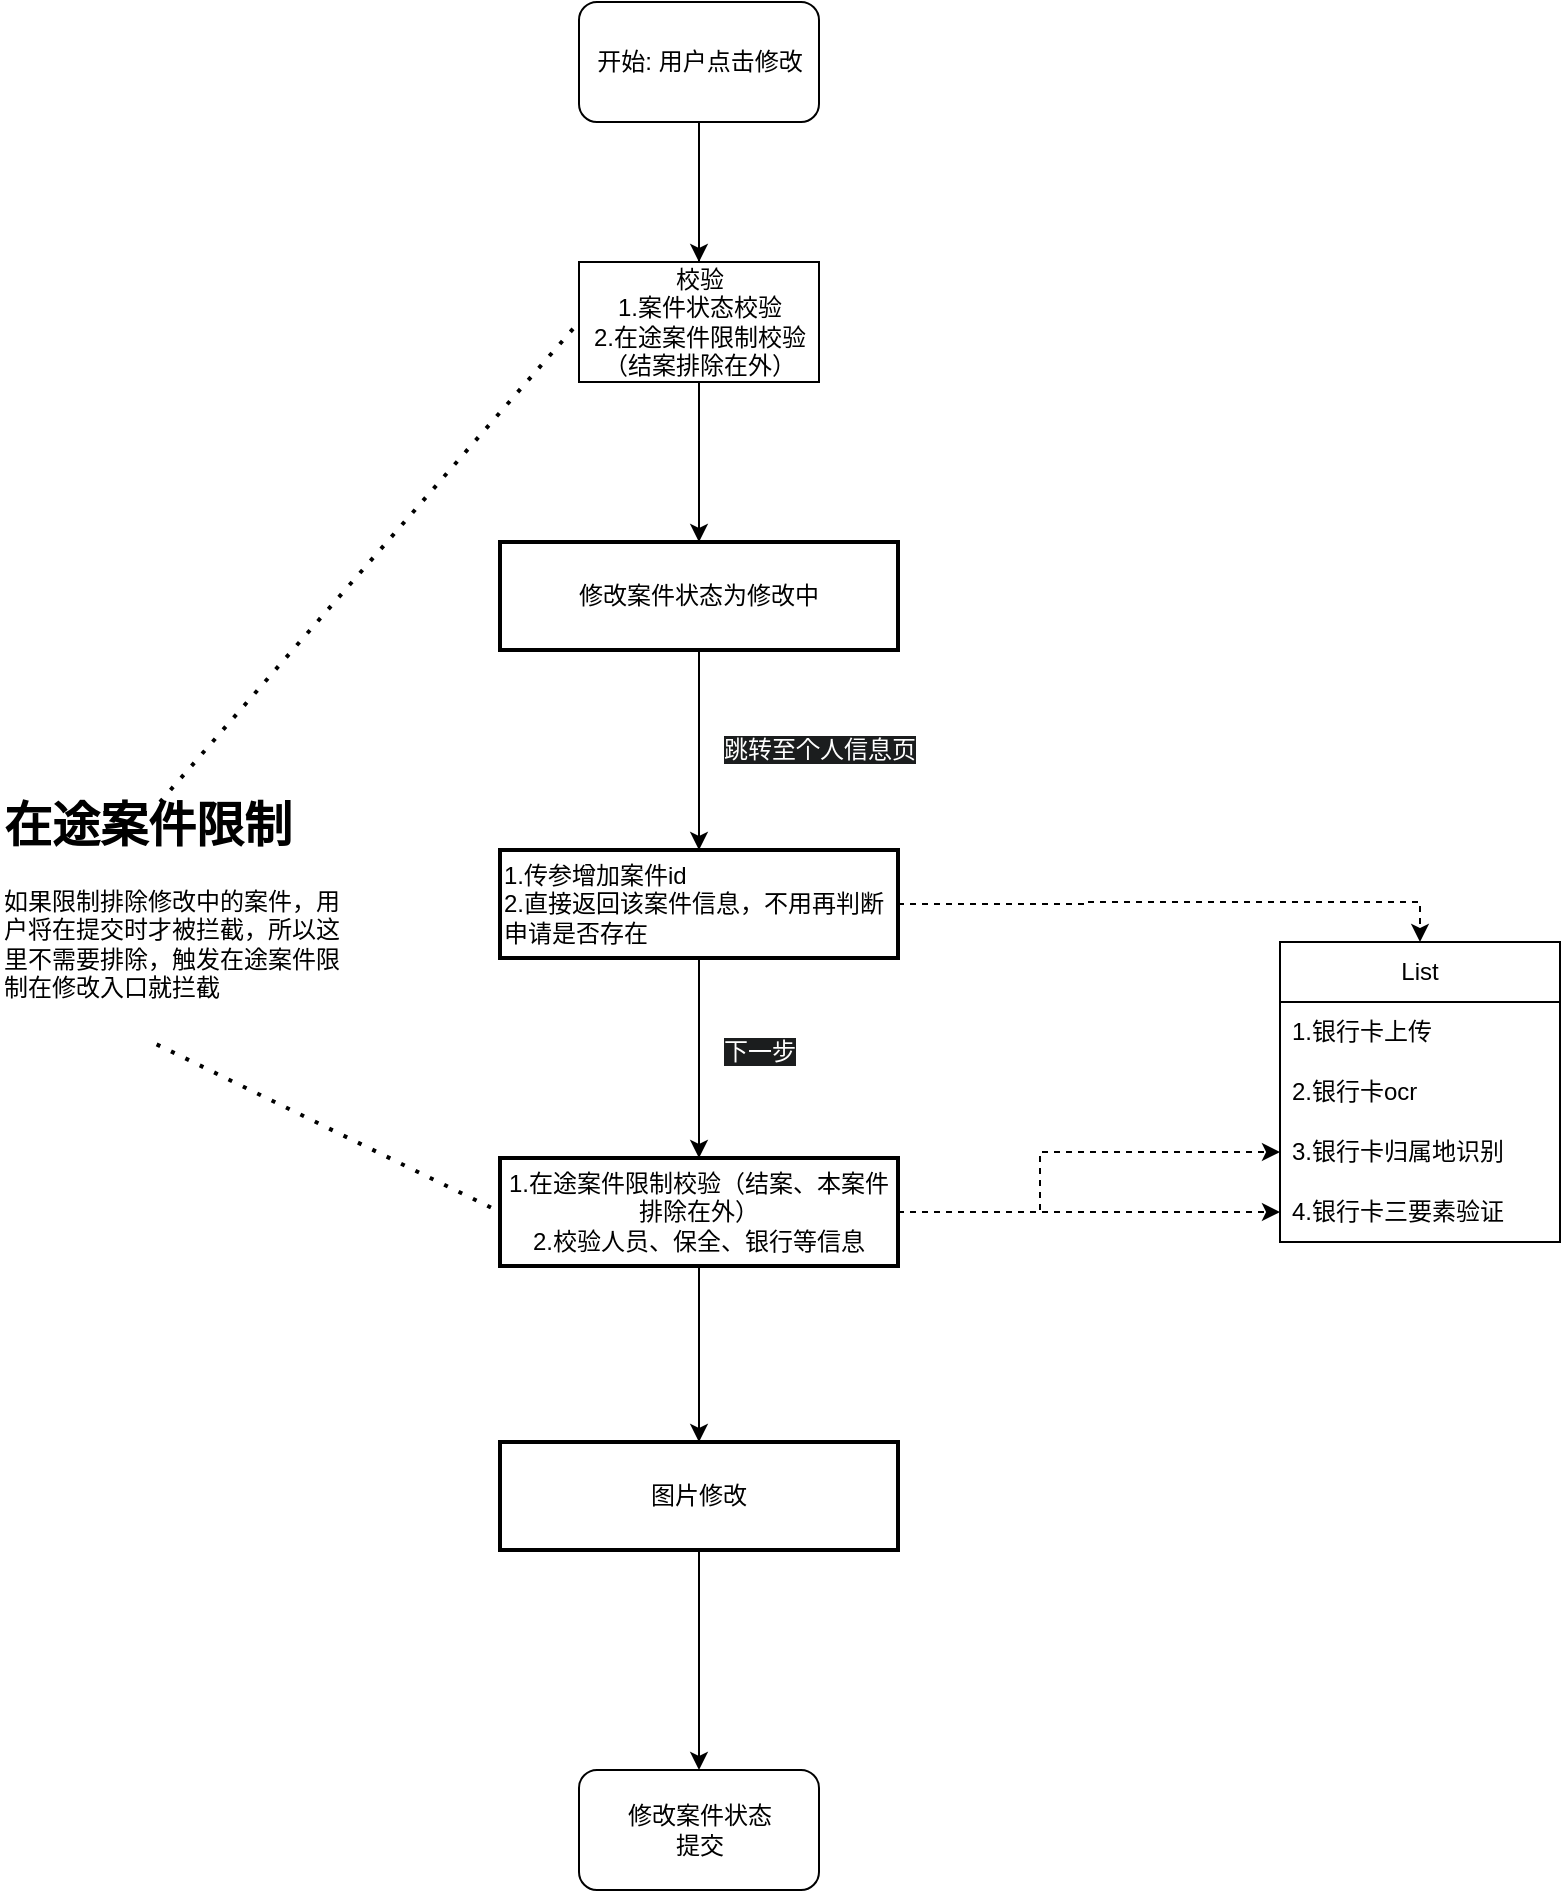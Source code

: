 <mxfile version="28.2.7">
  <diagram name="第 1 页" id="vnDRVBkJC_8fptZvE_03">
    <mxGraphModel dx="1506" dy="1523" grid="1" gridSize="10" guides="1" tooltips="1" connect="1" arrows="1" fold="1" page="1" pageScale="1" pageWidth="827" pageHeight="1169" math="0" shadow="0">
      <root>
        <mxCell id="0" />
        <mxCell id="1" parent="0" />
        <mxCell id="fgCw821Jq98GJ18Sdg1c-31" value="" style="edgeStyle=orthogonalEdgeStyle;rounded=0;orthogonalLoop=1;jettySize=auto;html=1;noEdgeStyle=1;orthogonal=1;" edge="1" parent="1" source="fgCw821Jq98GJ18Sdg1c-26" target="fgCw821Jq98GJ18Sdg1c-30">
          <mxGeometry relative="1" as="geometry">
            <Array as="points">
              <mxPoint x="99.5" y="226" />
              <mxPoint x="99.5" y="302" />
            </Array>
          </mxGeometry>
        </mxCell>
        <mxCell id="fgCw821Jq98GJ18Sdg1c-26" value="&#xa;修改案件状态为修改中&#xa;" style="whiteSpace=wrap;strokeWidth=2;" vertex="1" parent="1">
          <mxGeometry y="160" width="199" height="54" as="geometry" />
        </mxCell>
        <mxCell id="fgCw821Jq98GJ18Sdg1c-35" value="" style="edgeStyle=orthogonalEdgeStyle;rounded=0;orthogonalLoop=1;jettySize=auto;html=1;noEdgeStyle=1;orthogonal=1;" edge="1" parent="1" source="fgCw821Jq98GJ18Sdg1c-30" target="fgCw821Jq98GJ18Sdg1c-34">
          <mxGeometry relative="1" as="geometry">
            <Array as="points">
              <mxPoint x="99.5" y="380" />
              <mxPoint x="99.5" y="456" />
            </Array>
          </mxGeometry>
        </mxCell>
        <mxCell id="fgCw821Jq98GJ18Sdg1c-76" style="edgeStyle=orthogonalEdgeStyle;rounded=0;orthogonalLoop=1;jettySize=auto;html=1;exitX=1;exitY=0.5;exitDx=0;exitDy=0;entryX=0.5;entryY=0;entryDx=0;entryDy=0;dashed=1;" edge="1" parent="1" source="fgCw821Jq98GJ18Sdg1c-30" target="fgCw821Jq98GJ18Sdg1c-67">
          <mxGeometry relative="1" as="geometry" />
        </mxCell>
        <mxCell id="fgCw821Jq98GJ18Sdg1c-30" value="1.传参增加案件id&#xa;2.直接返回该案件信息，不用再判断申请是否存在" style="whiteSpace=wrap;strokeWidth=2;align=left;" vertex="1" parent="1">
          <mxGeometry y="314" width="199" height="54" as="geometry" />
        </mxCell>
        <mxCell id="fgCw821Jq98GJ18Sdg1c-33" value="" style="edgeStyle=orthogonalEdgeStyle;rounded=0;orthogonalLoop=1;jettySize=auto;html=1;noEdgeStyle=1;orthogonal=1;" edge="1" parent="1" source="fgCw821Jq98GJ18Sdg1c-32" target="fgCw821Jq98GJ18Sdg1c-26">
          <mxGeometry relative="1" as="geometry">
            <Array as="points">
              <mxPoint x="99.5" y="72" />
              <mxPoint x="99.5" y="148" />
            </Array>
          </mxGeometry>
        </mxCell>
        <mxCell id="fgCw821Jq98GJ18Sdg1c-56" value="" style="edgeStyle=orthogonalEdgeStyle;rounded=0;orthogonalLoop=1;jettySize=auto;html=1;" edge="1" parent="1" source="fgCw821Jq98GJ18Sdg1c-32">
          <mxGeometry relative="1" as="geometry">
            <mxPoint x="99.5" y="20" as="targetPoint" />
          </mxGeometry>
        </mxCell>
        <mxCell id="fgCw821Jq98GJ18Sdg1c-32" value="开始: 用户点击修改" style="rounded=1;whiteSpace=wrap;html=1;" vertex="1" parent="1">
          <mxGeometry x="39.5" y="-110" width="120" height="60" as="geometry" />
        </mxCell>
        <mxCell id="fgCw821Jq98GJ18Sdg1c-43" value="" style="edgeStyle=orthogonalEdgeStyle;rounded=0;orthogonalLoop=1;jettySize=auto;html=1;" edge="1" parent="1" source="fgCw821Jq98GJ18Sdg1c-34" target="fgCw821Jq98GJ18Sdg1c-38">
          <mxGeometry relative="1" as="geometry" />
        </mxCell>
        <mxCell id="fgCw821Jq98GJ18Sdg1c-77" style="edgeStyle=orthogonalEdgeStyle;rounded=0;orthogonalLoop=1;jettySize=auto;html=1;exitX=1;exitY=0.5;exitDx=0;exitDy=0;entryX=0;entryY=0.5;entryDx=0;entryDy=0;dashed=1;" edge="1" parent="1" source="fgCw821Jq98GJ18Sdg1c-34" target="fgCw821Jq98GJ18Sdg1c-74">
          <mxGeometry relative="1" as="geometry">
            <Array as="points">
              <mxPoint x="270" y="495" />
              <mxPoint x="270" y="465" />
            </Array>
          </mxGeometry>
        </mxCell>
        <mxCell id="fgCw821Jq98GJ18Sdg1c-79" style="edgeStyle=orthogonalEdgeStyle;rounded=0;orthogonalLoop=1;jettySize=auto;html=1;entryX=0;entryY=0.5;entryDx=0;entryDy=0;dashed=1;" edge="1" parent="1" source="fgCw821Jq98GJ18Sdg1c-34" target="fgCw821Jq98GJ18Sdg1c-70">
          <mxGeometry relative="1" as="geometry" />
        </mxCell>
        <mxCell id="fgCw821Jq98GJ18Sdg1c-34" value="1.在途案件限制校验（结案、本案件排除在外）&#xa;2.校验人员、保全、银行等信息" style="whiteSpace=wrap;strokeWidth=2;fontColor=light-dark(#000000,#FFFFFF);textShadow=0;" vertex="1" parent="1">
          <mxGeometry y="468" width="199" height="54" as="geometry" />
        </mxCell>
        <mxCell id="fgCw821Jq98GJ18Sdg1c-44" value="" style="edgeStyle=orthogonalEdgeStyle;rounded=0;orthogonalLoop=1;jettySize=auto;html=1;" edge="1" parent="1" source="fgCw821Jq98GJ18Sdg1c-38" target="fgCw821Jq98GJ18Sdg1c-42">
          <mxGeometry relative="1" as="geometry" />
        </mxCell>
        <mxCell id="fgCw821Jq98GJ18Sdg1c-38" value="图片修改" style="whiteSpace=wrap;strokeWidth=2;" vertex="1" parent="1">
          <mxGeometry y="610" width="199" height="54" as="geometry" />
        </mxCell>
        <mxCell id="fgCw821Jq98GJ18Sdg1c-42" value="修改案件状态&lt;br style=&quot;padding: 0px; margin: 0px;&quot;&gt;提交" style="rounded=1;whiteSpace=wrap;html=1;" vertex="1" parent="1">
          <mxGeometry x="39.5" y="774" width="120" height="60" as="geometry" />
        </mxCell>
        <mxCell id="fgCw821Jq98GJ18Sdg1c-46" value="&lt;span style=&quot;color: rgb(255, 255, 255); font-family: Helvetica; font-size: 12px; font-style: normal; font-variant-ligatures: normal; font-variant-caps: normal; font-weight: 400; letter-spacing: normal; orphans: 2; text-align: center; text-indent: 0px; text-transform: none; widows: 2; word-spacing: 0px; -webkit-text-stroke-width: 0px; white-space: normal; background-color: rgb(27, 29, 30); text-decoration-thickness: initial; text-decoration-style: initial; text-decoration-color: initial; display: inline !important; float: none;&quot;&gt;跳转至个人信息页&lt;/span&gt;" style="text;whiteSpace=wrap;html=1;" vertex="1" parent="1">
          <mxGeometry x="110" y="250" width="130" height="40" as="geometry" />
        </mxCell>
        <mxCell id="fgCw821Jq98GJ18Sdg1c-52" value="&lt;span style=&quot;color: rgb(255, 255, 255); font-family: Helvetica; font-size: 12px; font-style: normal; font-variant-ligatures: normal; font-variant-caps: normal; font-weight: 400; letter-spacing: normal; orphans: 2; text-align: center; text-indent: 0px; text-transform: none; widows: 2; word-spacing: 0px; -webkit-text-stroke-width: 0px; white-space: normal; background-color: rgb(27, 29, 30); text-decoration-thickness: initial; text-decoration-style: initial; text-decoration-color: initial; float: none; display: inline !important;&quot;&gt;下一步&lt;/span&gt;" style="text;whiteSpace=wrap;html=1;" vertex="1" parent="1">
          <mxGeometry x="110" y="401" width="130" height="40" as="geometry" />
        </mxCell>
        <mxCell id="fgCw821Jq98GJ18Sdg1c-57" value="校验&lt;div&gt;1.案件状态校验&lt;br&gt;2.&lt;span style=&quot;background-color: transparent; color: light-dark(rgb(0, 0, 0), rgb(255, 255, 255));&quot;&gt;在途案件限制校验（结案排除在外）&lt;/span&gt;&lt;/div&gt;" style="rounded=0;whiteSpace=wrap;html=1;" vertex="1" parent="1">
          <mxGeometry x="39.5" y="20" width="120" height="60" as="geometry" />
        </mxCell>
        <mxCell id="fgCw821Jq98GJ18Sdg1c-62" value="" style="endArrow=none;dashed=1;html=1;dashPattern=1 3;strokeWidth=2;rounded=0;exitX=0.5;exitY=0;exitDx=0;exitDy=0;entryX=0;entryY=0.5;entryDx=0;entryDy=0;" edge="1" parent="1" target="fgCw821Jq98GJ18Sdg1c-57">
          <mxGeometry width="50" height="50" relative="1" as="geometry">
            <mxPoint x="-170" y="290" as="sourcePoint" />
            <mxPoint x="20" y="470" as="targetPoint" />
          </mxGeometry>
        </mxCell>
        <mxCell id="fgCw821Jq98GJ18Sdg1c-63" value="" style="endArrow=none;dashed=1;html=1;dashPattern=1 3;strokeWidth=2;rounded=0;exitX=0.488;exitY=1.039;exitDx=0;exitDy=0;exitPerimeter=0;entryX=0;entryY=0.5;entryDx=0;entryDy=0;" edge="1" parent="1" target="fgCw821Jq98GJ18Sdg1c-34">
          <mxGeometry width="50" height="50" relative="1" as="geometry">
            <mxPoint x="-171.68" y="411.17" as="sourcePoint" />
            <mxPoint x="20" y="470" as="targetPoint" />
          </mxGeometry>
        </mxCell>
        <mxCell id="fgCw821Jq98GJ18Sdg1c-64" value="&lt;h1 style=&quot;margin-top: 0px;&quot;&gt;在途案件限制&lt;/h1&gt;&lt;p&gt;如果限制排除修改中的案件，用户将在提交时才被拦截，所以这里不需要排除，触发在途案件限制在修改入口就拦截&lt;/p&gt;" style="text;html=1;whiteSpace=wrap;overflow=hidden;rounded=0;" vertex="1" parent="1">
          <mxGeometry x="-250" y="281" width="180" height="120" as="geometry" />
        </mxCell>
        <mxCell id="fgCw821Jq98GJ18Sdg1c-67" value="List" style="swimlane;fontStyle=0;childLayout=stackLayout;horizontal=1;startSize=30;horizontalStack=0;resizeParent=1;resizeParentMax=0;resizeLast=0;collapsible=1;marginBottom=0;whiteSpace=wrap;html=1;" vertex="1" parent="1">
          <mxGeometry x="390" y="360" width="140" height="150" as="geometry" />
        </mxCell>
        <mxCell id="fgCw821Jq98GJ18Sdg1c-68" value="1.银行卡上传" style="text;strokeColor=none;fillColor=none;align=left;verticalAlign=middle;spacingLeft=4;spacingRight=4;overflow=hidden;points=[[0,0.5],[1,0.5]];portConstraint=eastwest;rotatable=0;whiteSpace=wrap;html=1;" vertex="1" parent="fgCw821Jq98GJ18Sdg1c-67">
          <mxGeometry y="30" width="140" height="30" as="geometry" />
        </mxCell>
        <mxCell id="fgCw821Jq98GJ18Sdg1c-69" value="2.银行卡ocr" style="text;strokeColor=none;fillColor=none;align=left;verticalAlign=middle;spacingLeft=4;spacingRight=4;overflow=hidden;points=[[0,0.5],[1,0.5]];portConstraint=eastwest;rotatable=0;whiteSpace=wrap;html=1;" vertex="1" parent="fgCw821Jq98GJ18Sdg1c-67">
          <mxGeometry y="60" width="140" height="30" as="geometry" />
        </mxCell>
        <mxCell id="fgCw821Jq98GJ18Sdg1c-74" value="3.银行卡归属地识别" style="text;strokeColor=none;fillColor=none;align=left;verticalAlign=middle;spacingLeft=4;spacingRight=4;overflow=hidden;points=[[0,0.5],[1,0.5]];portConstraint=eastwest;rotatable=0;whiteSpace=wrap;html=1;" vertex="1" parent="fgCw821Jq98GJ18Sdg1c-67">
          <mxGeometry y="90" width="140" height="30" as="geometry" />
        </mxCell>
        <mxCell id="fgCw821Jq98GJ18Sdg1c-70" value="4.银行卡三要素验证" style="text;strokeColor=none;fillColor=none;align=left;verticalAlign=middle;spacingLeft=4;spacingRight=4;overflow=hidden;points=[[0,0.5],[1,0.5]];portConstraint=eastwest;rotatable=0;whiteSpace=wrap;html=1;" vertex="1" parent="fgCw821Jq98GJ18Sdg1c-67">
          <mxGeometry y="120" width="140" height="30" as="geometry" />
        </mxCell>
        <mxCell id="fgCw821Jq98GJ18Sdg1c-71" value="Item 3" style="text;strokeColor=none;fillColor=none;align=left;verticalAlign=middle;spacingLeft=4;spacingRight=4;overflow=hidden;points=[[0,0.5],[1,0.5]];portConstraint=eastwest;rotatable=0;whiteSpace=wrap;html=1;" vertex="1" parent="1">
          <mxGeometry x="390" y="510" width="140" as="geometry" />
        </mxCell>
      </root>
    </mxGraphModel>
  </diagram>
</mxfile>
